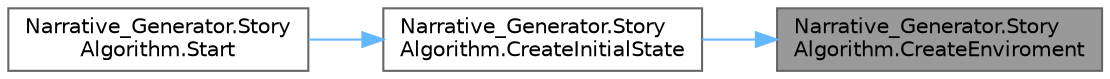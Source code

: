 digraph "Narrative_Generator.StoryAlgorithm.CreateEnviroment"
{
 // LATEX_PDF_SIZE
  bgcolor="transparent";
  edge [fontname=Helvetica,fontsize=10,labelfontname=Helvetica,labelfontsize=10];
  node [fontname=Helvetica,fontsize=10,shape=box,height=0.2,width=0.4];
  rankdir="RL";
  Node1 [label="Narrative_Generator.Story\lAlgorithm.CreateEnviroment",height=0.2,width=0.4,color="gray40", fillcolor="grey60", style="filled", fontcolor="black",tooltip="A method that adds locations to the current state of the world."];
  Node1 -> Node2 [dir="back",color="steelblue1",style="solid"];
  Node2 [label="Narrative_Generator.Story\lAlgorithm.CreateInitialState",height=0.2,width=0.4,color="grey40", fillcolor="white", style="filled",URL="$class_narrative___generator_1_1_story_algorithm.html#ae4b5d3307d83ac01751624e9bfea9406",tooltip="A method that creates an initial state of the world based on user preferences."];
  Node2 -> Node3 [dir="back",color="steelblue1",style="solid"];
  Node3 [label="Narrative_Generator.Story\lAlgorithm.Start",height=0.2,width=0.4,color="grey40", fillcolor="white", style="filled",URL="$class_narrative___generator_1_1_story_algorithm.html#a84193cf4bd94e0c652a31dbb175214d1",tooltip="Method is an entry point that controls the operation of the algorithm (the sequence of launching othe..."];
}
